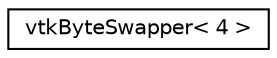 digraph "Graphical Class Hierarchy"
{
 // LATEX_PDF_SIZE
  edge [fontname="Helvetica",fontsize="10",labelfontname="Helvetica",labelfontsize="10"];
  node [fontname="Helvetica",fontsize="10",shape=record];
  rankdir="LR";
  Node0 [label="vtkByteSwapper\< 4 \>",height=0.2,width=0.4,color="black", fillcolor="white", style="filled",URL="$structpFlow_1_1vtkByteSwapper_3_014_01_4.html",tooltip="re-order 4-byte data"];
}
